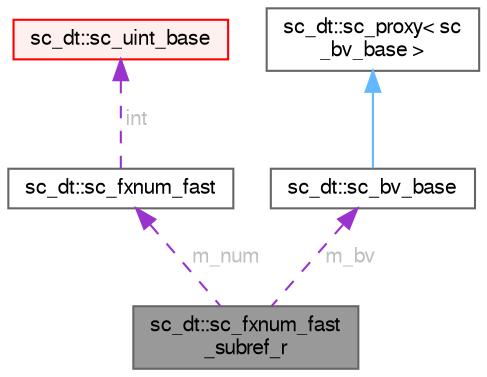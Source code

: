 digraph "sc_dt::sc_fxnum_fast_subref_r"
{
 // LATEX_PDF_SIZE
  bgcolor="transparent";
  edge [fontname=FreeSans,fontsize=10,labelfontname=FreeSans,labelfontsize=10];
  node [fontname=FreeSans,fontsize=10,shape=box,height=0.2,width=0.4];
  Node1 [id="Node000001",label="sc_dt::sc_fxnum_fast\l_subref_r",height=0.2,width=0.4,color="gray40", fillcolor="grey60", style="filled", fontcolor="black",tooltip=" "];
  Node2 -> Node1 [id="edge1_Node000001_Node000002",dir="back",color="darkorchid3",style="dashed",tooltip=" ",label=" m_num",fontcolor="grey" ];
  Node2 [id="Node000002",label="sc_dt::sc_fxnum_fast",height=0.2,width=0.4,color="gray40", fillcolor="white", style="filled",URL="$a01745.html",tooltip=" "];
  Node3 -> Node2 [id="edge2_Node000002_Node000003",dir="back",color="darkorchid3",style="dashed",tooltip=" ",label=" int",fontcolor="grey" ];
  Node3 [id="Node000003",label="sc_dt::sc_uint_base",height=0.2,width=0.4,color="red", fillcolor="#FFF0F0", style="filled",URL="$a01917.html",tooltip=" "];
  Node5 -> Node1 [id="edge3_Node000001_Node000005",dir="back",color="darkorchid3",style="dashed",tooltip=" ",label=" m_bv",fontcolor="grey" ];
  Node5 [id="Node000005",label="sc_dt::sc_bv_base",height=0.2,width=0.4,color="gray40", fillcolor="white", style="filled",URL="$a01609.html",tooltip=" "];
  Node6 -> Node5 [id="edge4_Node000005_Node000006",dir="back",color="steelblue1",style="solid",tooltip=" "];
  Node6 [id="Node000006",label="sc_dt::sc_proxy\< sc\l_bv_base \>",height=0.2,width=0.4,color="gray40", fillcolor="white", style="filled",URL="$a01625.html",tooltip=" "];
}
